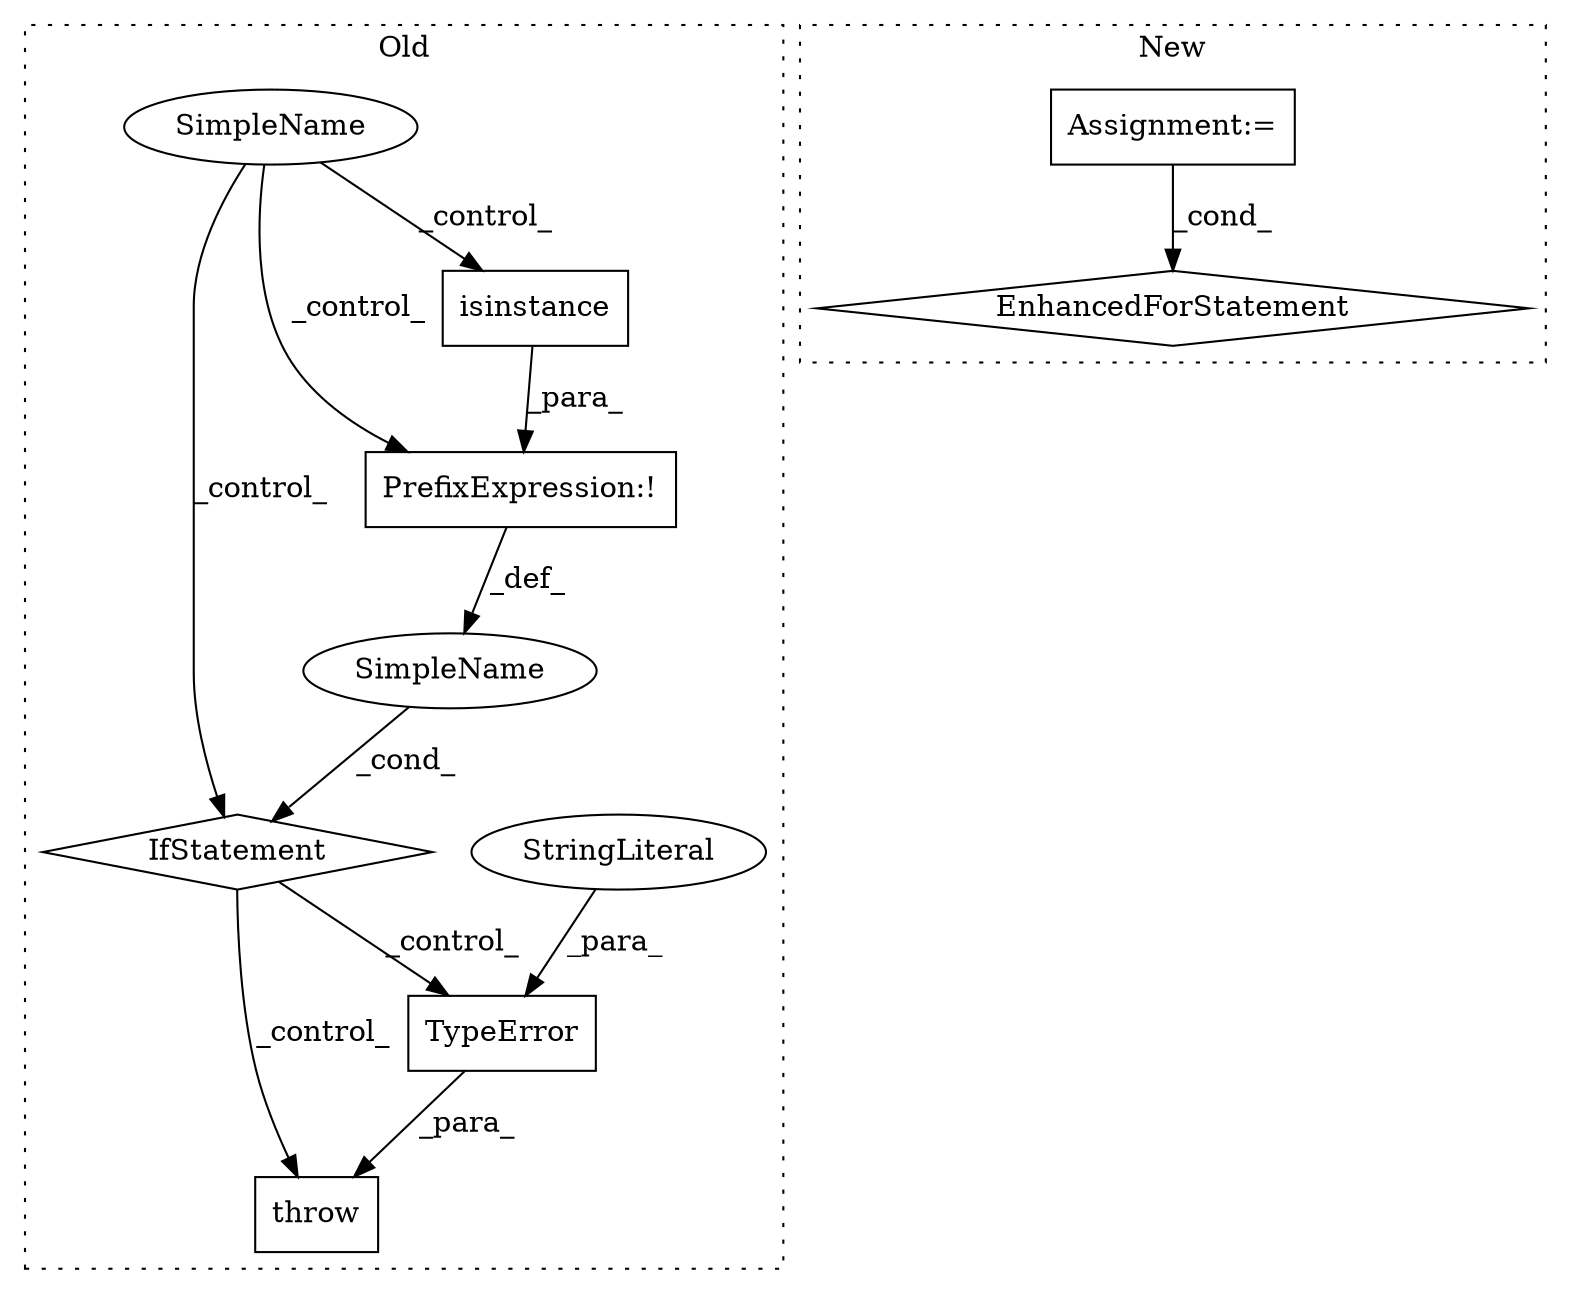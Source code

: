 digraph G {
subgraph cluster0 {
1 [label="TypeError" a="32" s="17358,17470" l="10,1" shape="box"];
3 [label="throw" a="53" s="17352" l="6" shape="box"];
5 [label="StringLiteral" a="45" s="17368" l="102" shape="ellipse"];
6 [label="SimpleName" a="42" s="" l="" shape="ellipse"];
7 [label="IfStatement" a="25" s="17264,17332" l="4,2" shape="diamond"];
8 [label="PrefixExpression:!" a="38" s="17268" l="1" shape="box"];
9 [label="isinstance" a="32" s="17269,17330" l="11,2" shape="box"];
10 [label="SimpleName" a="42" s="" l="" shape="ellipse"];
label = "Old";
style="dotted";
}
subgraph cluster1 {
2 [label="EnhancedForStatement" a="70" s="17026,17160" l="57,2" shape="diamond"];
4 [label="Assignment:=" a="7" s="17026,17160" l="57,2" shape="box"];
label = "New";
style="dotted";
}
1 -> 3 [label="_para_"];
4 -> 2 [label="_cond_"];
5 -> 1 [label="_para_"];
6 -> 7 [label="_cond_"];
7 -> 1 [label="_control_"];
7 -> 3 [label="_control_"];
8 -> 6 [label="_def_"];
9 -> 8 [label="_para_"];
10 -> 9 [label="_control_"];
10 -> 7 [label="_control_"];
10 -> 8 [label="_control_"];
}